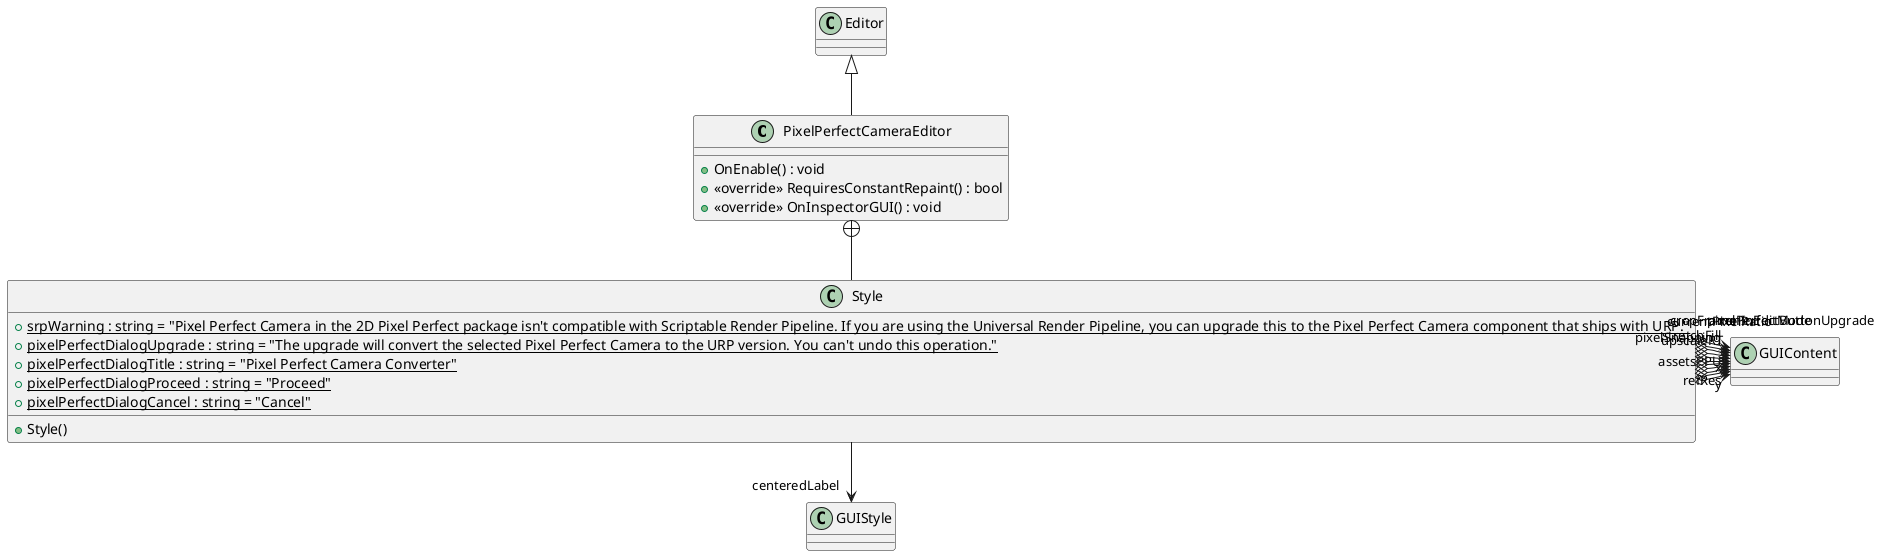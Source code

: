 @startuml
class PixelPerfectCameraEditor {
    + OnEnable() : void
    + <<override>> RequiresConstantRepaint() : bool
    + <<override>> OnInspectorGUI() : void
}
class Style {
    + {static} srpWarning : string = "Pixel Perfect Camera in the 2D Pixel Perfect package isn't compatible with Scriptable Render Pipeline. If you are using the Universal Render Pipeline, you can upgrade this to the Pixel Perfect Camera component that ships with URP."
    + {static} pixelPerfectDialogUpgrade : string = "The upgrade will convert the selected Pixel Perfect Camera to the URP version. You can't undo this operation."
    + {static} pixelPerfectDialogTitle : string = "Pixel Perfect Camera Converter"
    + {static} pixelPerfectDialogProceed : string = "Proceed"
    + {static} pixelPerfectDialogCancel : string = "Cancel"
    + Style()
}
Editor <|-- PixelPerfectCameraEditor
PixelPerfectCameraEditor +-- Style
Style o-> "x" GUIContent
Style o-> "y" GUIContent
Style o-> "assetsPPU" GUIContent
Style o-> "refRes" GUIContent
Style o-> "upscaleRT" GUIContent
Style o-> "pixelSnapping" GUIContent
Style o-> "cropFrame" GUIContent
Style o-> "stretchFill" GUIContent
Style o-> "currentPixelRatio" GUIContent
Style o-> "runInEditMode" GUIContent
Style o-> "pixelPerfectButtonUpgrade" GUIContent
Style --> "centeredLabel" GUIStyle
@enduml
